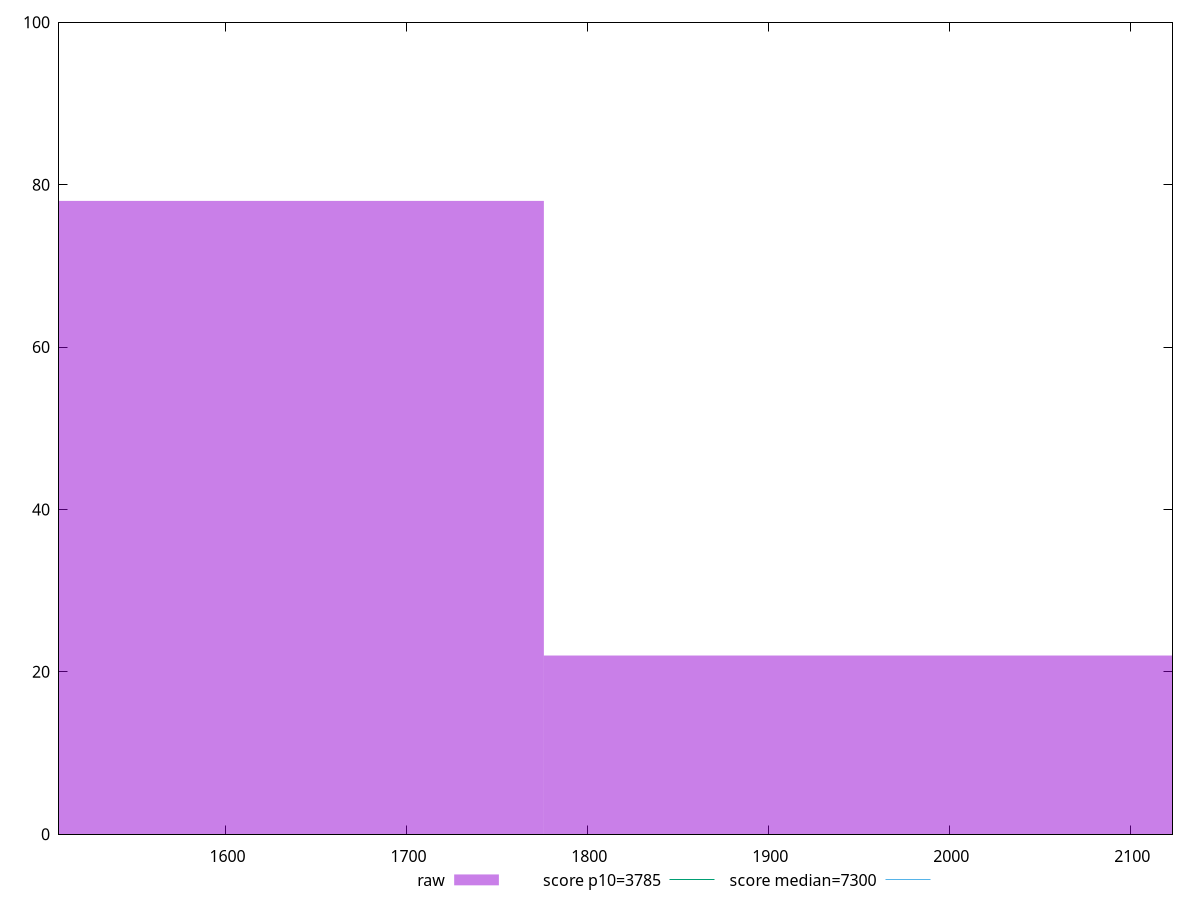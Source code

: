 reset

$raw <<EOF
1578.6470499947632 78
1973.3088124934538 22
EOF

set key outside below
set boxwidth 394.6617624986908
set xrange [1508.0034:2123.4029499999997]
set yrange [0:100]
set style fill transparent solid 0.5 noborder

set parametric
set terminal svg size 640, 490 enhanced background rgb 'white'
set output "report_00007_2020-12-11T15:55:29.892Z/interactive/samples/pages+cached+noexternal+nofonts+nosvg+noimg/raw/histogram.svg"

plot $raw title "raw" with boxes, \
     3785,t title "score p10=3785", \
     7300,t title "score median=7300"

reset
